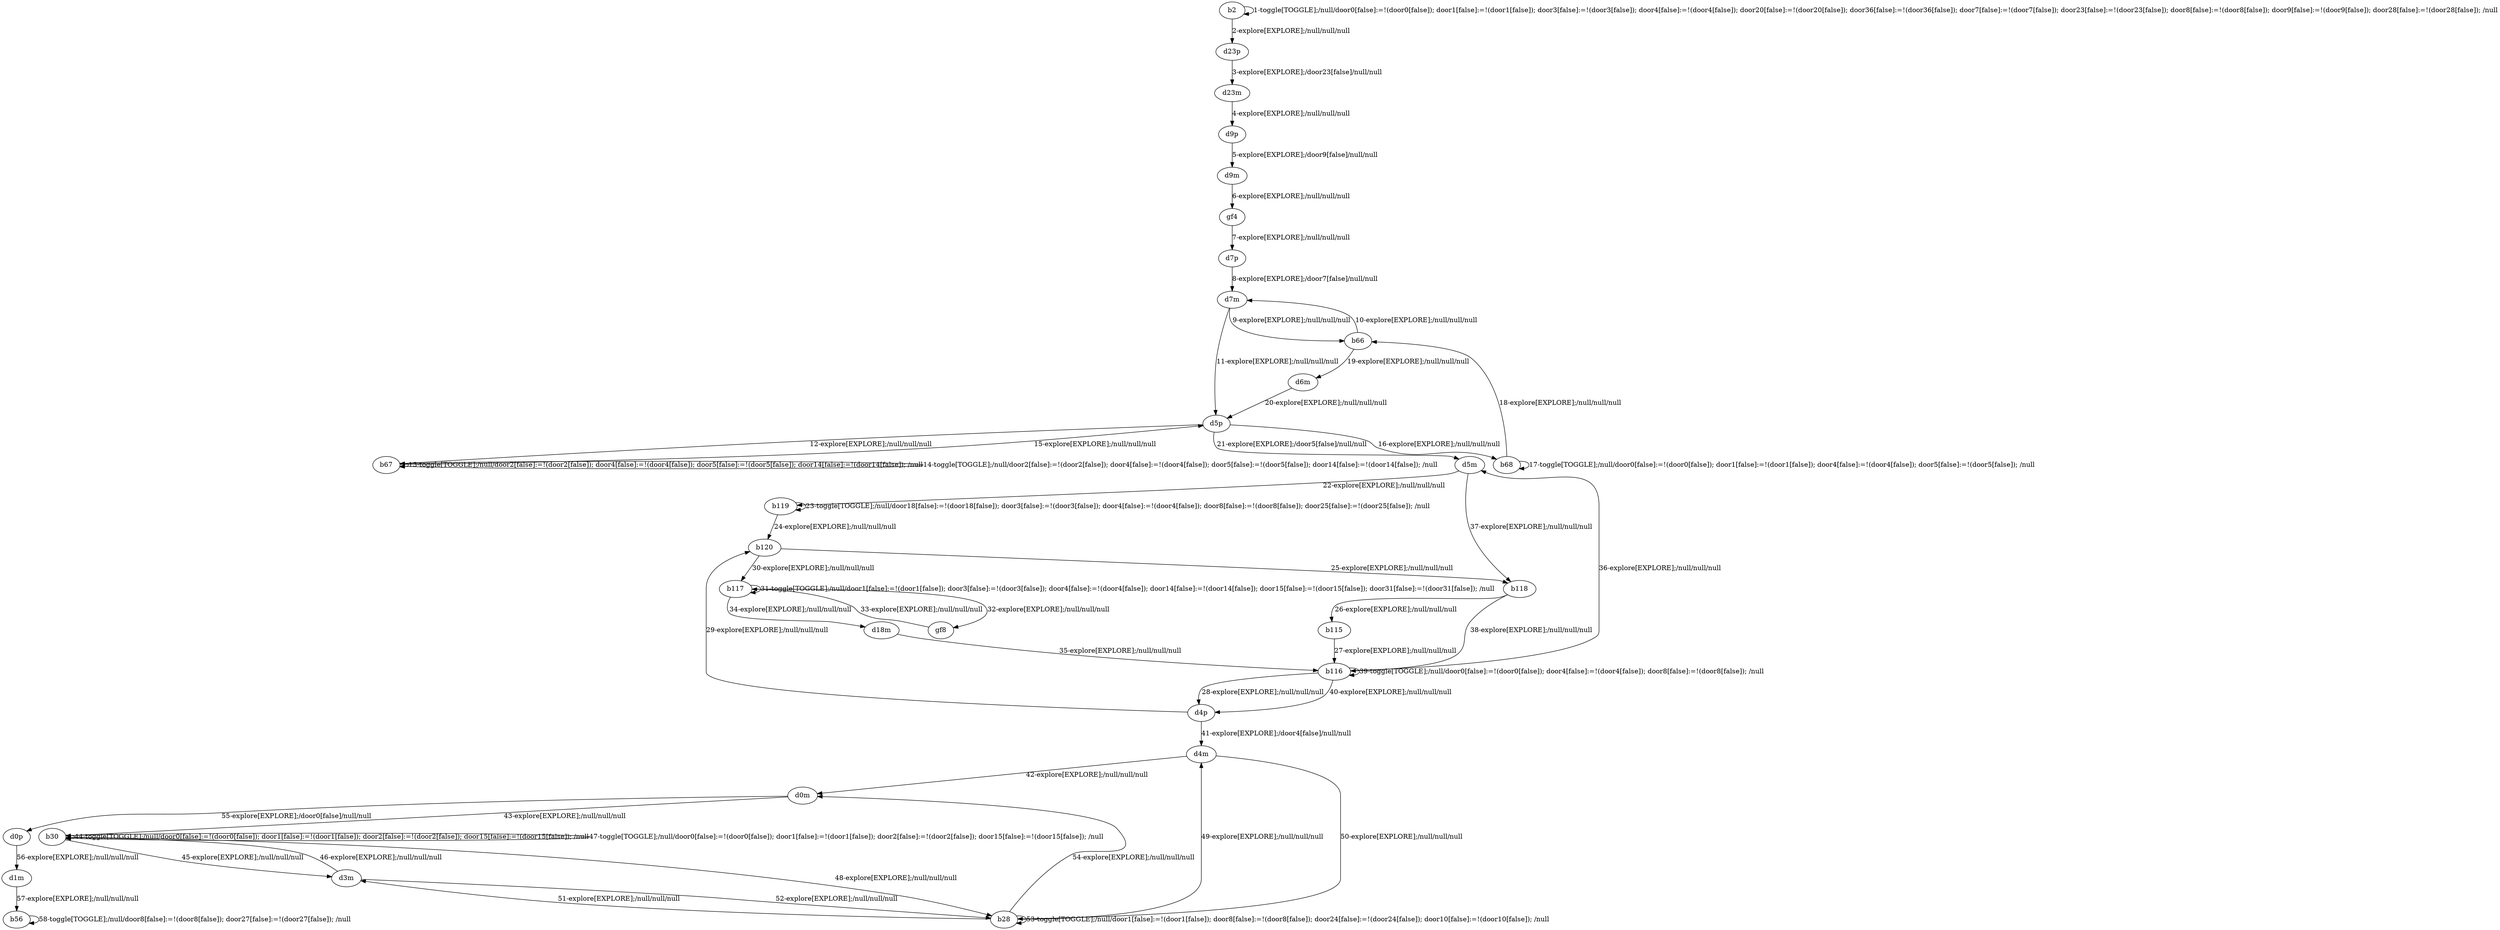 # Total number of goals covered by this test: 4
# d4p --> b120
# b120 --> b117
# b118 --> b115
# b115 --> b116

digraph g {
"b2" -> "b2" [label = "1-toggle[TOGGLE];/null/door0[false]:=!(door0[false]); door1[false]:=!(door1[false]); door3[false]:=!(door3[false]); door4[false]:=!(door4[false]); door20[false]:=!(door20[false]); door36[false]:=!(door36[false]); door7[false]:=!(door7[false]); door23[false]:=!(door23[false]); door8[false]:=!(door8[false]); door9[false]:=!(door9[false]); door28[false]:=!(door28[false]); /null"];
"b2" -> "d23p" [label = "2-explore[EXPLORE];/null/null/null"];
"d23p" -> "d23m" [label = "3-explore[EXPLORE];/door23[false]/null/null"];
"d23m" -> "d9p" [label = "4-explore[EXPLORE];/null/null/null"];
"d9p" -> "d9m" [label = "5-explore[EXPLORE];/door9[false]/null/null"];
"d9m" -> "gf4" [label = "6-explore[EXPLORE];/null/null/null"];
"gf4" -> "d7p" [label = "7-explore[EXPLORE];/null/null/null"];
"d7p" -> "d7m" [label = "8-explore[EXPLORE];/door7[false]/null/null"];
"d7m" -> "b66" [label = "9-explore[EXPLORE];/null/null/null"];
"b66" -> "d7m" [label = "10-explore[EXPLORE];/null/null/null"];
"d7m" -> "d5p" [label = "11-explore[EXPLORE];/null/null/null"];
"d5p" -> "b67" [label = "12-explore[EXPLORE];/null/null/null"];
"b67" -> "b67" [label = "13-toggle[TOGGLE];/null/door2[false]:=!(door2[false]); door4[false]:=!(door4[false]); door5[false]:=!(door5[false]); door14[false]:=!(door14[false]); /null"];
"b67" -> "b67" [label = "14-toggle[TOGGLE];/null/door2[false]:=!(door2[false]); door4[false]:=!(door4[false]); door5[false]:=!(door5[false]); door14[false]:=!(door14[false]); /null"];
"b67" -> "d5p" [label = "15-explore[EXPLORE];/null/null/null"];
"d5p" -> "b68" [label = "16-explore[EXPLORE];/null/null/null"];
"b68" -> "b68" [label = "17-toggle[TOGGLE];/null/door0[false]:=!(door0[false]); door1[false]:=!(door1[false]); door4[false]:=!(door4[false]); door5[false]:=!(door5[false]); /null"];
"b68" -> "b66" [label = "18-explore[EXPLORE];/null/null/null"];
"b66" -> "d6m" [label = "19-explore[EXPLORE];/null/null/null"];
"d6m" -> "d5p" [label = "20-explore[EXPLORE];/null/null/null"];
"d5p" -> "d5m" [label = "21-explore[EXPLORE];/door5[false]/null/null"];
"d5m" -> "b119" [label = "22-explore[EXPLORE];/null/null/null"];
"b119" -> "b119" [label = "23-toggle[TOGGLE];/null/door18[false]:=!(door18[false]); door3[false]:=!(door3[false]); door4[false]:=!(door4[false]); door8[false]:=!(door8[false]); door25[false]:=!(door25[false]); /null"];
"b119" -> "b120" [label = "24-explore[EXPLORE];/null/null/null"];
"b120" -> "b118" [label = "25-explore[EXPLORE];/null/null/null"];
"b118" -> "b115" [label = "26-explore[EXPLORE];/null/null/null"];
"b115" -> "b116" [label = "27-explore[EXPLORE];/null/null/null"];
"b116" -> "d4p" [label = "28-explore[EXPLORE];/null/null/null"];
"d4p" -> "b120" [label = "29-explore[EXPLORE];/null/null/null"];
"b120" -> "b117" [label = "30-explore[EXPLORE];/null/null/null"];
"b117" -> "b117" [label = "31-toggle[TOGGLE];/null/door1[false]:=!(door1[false]); door3[false]:=!(door3[false]); door4[false]:=!(door4[false]); door14[false]:=!(door14[false]); door15[false]:=!(door15[false]); door31[false]:=!(door31[false]); /null"];
"b117" -> "gf8" [label = "32-explore[EXPLORE];/null/null/null"];
"gf8" -> "b117" [label = "33-explore[EXPLORE];/null/null/null"];
"b117" -> "d18m" [label = "34-explore[EXPLORE];/null/null/null"];
"d18m" -> "b116" [label = "35-explore[EXPLORE];/null/null/null"];
"b116" -> "d5m" [label = "36-explore[EXPLORE];/null/null/null"];
"d5m" -> "b118" [label = "37-explore[EXPLORE];/null/null/null"];
"b118" -> "b116" [label = "38-explore[EXPLORE];/null/null/null"];
"b116" -> "b116" [label = "39-toggle[TOGGLE];/null/door0[false]:=!(door0[false]); door4[false]:=!(door4[false]); door8[false]:=!(door8[false]); /null"];
"b116" -> "d4p" [label = "40-explore[EXPLORE];/null/null/null"];
"d4p" -> "d4m" [label = "41-explore[EXPLORE];/door4[false]/null/null"];
"d4m" -> "d0m" [label = "42-explore[EXPLORE];/null/null/null"];
"d0m" -> "b30" [label = "43-explore[EXPLORE];/null/null/null"];
"b30" -> "b30" [label = "44-toggle[TOGGLE];/null/door0[false]:=!(door0[false]); door1[false]:=!(door1[false]); door2[false]:=!(door2[false]); door15[false]:=!(door15[false]); /null"];
"b30" -> "d3m" [label = "45-explore[EXPLORE];/null/null/null"];
"d3m" -> "b30" [label = "46-explore[EXPLORE];/null/null/null"];
"b30" -> "b30" [label = "47-toggle[TOGGLE];/null/door0[false]:=!(door0[false]); door1[false]:=!(door1[false]); door2[false]:=!(door2[false]); door15[false]:=!(door15[false]); /null"];
"b30" -> "b28" [label = "48-explore[EXPLORE];/null/null/null"];
"b28" -> "d4m" [label = "49-explore[EXPLORE];/null/null/null"];
"d4m" -> "b28" [label = "50-explore[EXPLORE];/null/null/null"];
"b28" -> "d3m" [label = "51-explore[EXPLORE];/null/null/null"];
"d3m" -> "b28" [label = "52-explore[EXPLORE];/null/null/null"];
"b28" -> "b28" [label = "53-toggle[TOGGLE];/null/door1[false]:=!(door1[false]); door8[false]:=!(door8[false]); door24[false]:=!(door24[false]); door10[false]:=!(door10[false]); /null"];
"b28" -> "d0m" [label = "54-explore[EXPLORE];/null/null/null"];
"d0m" -> "d0p" [label = "55-explore[EXPLORE];/door0[false]/null/null"];
"d0p" -> "d1m" [label = "56-explore[EXPLORE];/null/null/null"];
"d1m" -> "b56" [label = "57-explore[EXPLORE];/null/null/null"];
"b56" -> "b56" [label = "58-toggle[TOGGLE];/null/door8[false]:=!(door8[false]); door27[false]:=!(door27[false]); /null"];
}